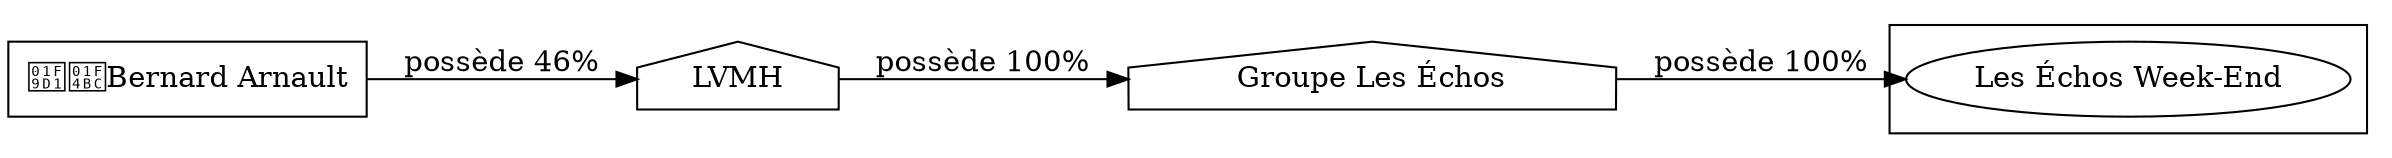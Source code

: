 digraph {
  rankdir=LR;
  subgraph roots {
    
      "bernard-arnault-42"[label="🧑‍💼Bernard Arnault" shape=box]
    
  }

  
    "groupe-les-echos-48"[label="Groupe Les Échos" shape=house]
  
    "lvmh-43"[label="LVMH" shape=house]
  

  subgraph clusterLeaves {
    
      "les-echos-week-end-52"[label="Les Échos Week-End"]
    
  }

  
    "groupe-les-echos-48" -> "les-echos-week-end-52" [
      label="possède 100%"
    ]
  
    "lvmh-43" -> "groupe-les-echos-48" [
      label="possède 100%"
    ]
  
    "bernard-arnault-42" -> "lvmh-43" [
      label="possède 46%"
    ]
  
}

